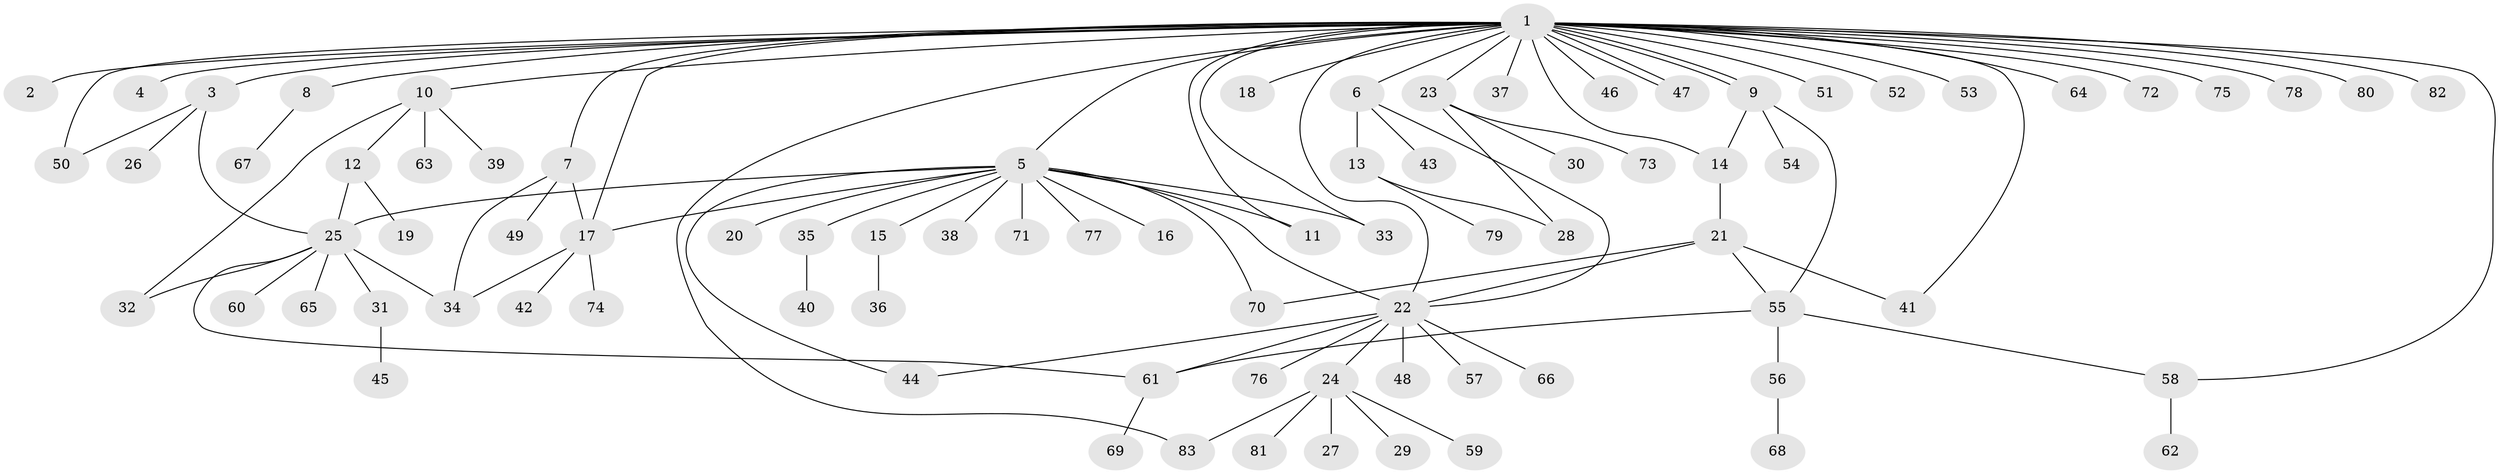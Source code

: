 // Generated by graph-tools (version 1.1) at 2025/49/03/09/25 03:49:51]
// undirected, 83 vertices, 107 edges
graph export_dot {
graph [start="1"]
  node [color=gray90,style=filled];
  1;
  2;
  3;
  4;
  5;
  6;
  7;
  8;
  9;
  10;
  11;
  12;
  13;
  14;
  15;
  16;
  17;
  18;
  19;
  20;
  21;
  22;
  23;
  24;
  25;
  26;
  27;
  28;
  29;
  30;
  31;
  32;
  33;
  34;
  35;
  36;
  37;
  38;
  39;
  40;
  41;
  42;
  43;
  44;
  45;
  46;
  47;
  48;
  49;
  50;
  51;
  52;
  53;
  54;
  55;
  56;
  57;
  58;
  59;
  60;
  61;
  62;
  63;
  64;
  65;
  66;
  67;
  68;
  69;
  70;
  71;
  72;
  73;
  74;
  75;
  76;
  77;
  78;
  79;
  80;
  81;
  82;
  83;
  1 -- 2;
  1 -- 3;
  1 -- 4;
  1 -- 5;
  1 -- 6;
  1 -- 7;
  1 -- 8;
  1 -- 9;
  1 -- 9;
  1 -- 10;
  1 -- 11;
  1 -- 14;
  1 -- 17;
  1 -- 18;
  1 -- 22;
  1 -- 23;
  1 -- 33;
  1 -- 37;
  1 -- 41;
  1 -- 46;
  1 -- 47;
  1 -- 47;
  1 -- 50;
  1 -- 51;
  1 -- 52;
  1 -- 53;
  1 -- 58;
  1 -- 64;
  1 -- 72;
  1 -- 75;
  1 -- 78;
  1 -- 80;
  1 -- 82;
  1 -- 83;
  3 -- 25;
  3 -- 26;
  3 -- 50;
  5 -- 11;
  5 -- 15;
  5 -- 16;
  5 -- 17;
  5 -- 20;
  5 -- 22;
  5 -- 25;
  5 -- 33;
  5 -- 35;
  5 -- 38;
  5 -- 44;
  5 -- 70;
  5 -- 71;
  5 -- 77;
  6 -- 13;
  6 -- 22;
  6 -- 43;
  7 -- 17;
  7 -- 34;
  7 -- 49;
  8 -- 67;
  9 -- 14;
  9 -- 54;
  9 -- 55;
  10 -- 12;
  10 -- 32;
  10 -- 39;
  10 -- 63;
  12 -- 19;
  12 -- 25;
  13 -- 28;
  13 -- 79;
  14 -- 21;
  15 -- 36;
  17 -- 34;
  17 -- 42;
  17 -- 74;
  21 -- 22;
  21 -- 41;
  21 -- 55;
  21 -- 70;
  22 -- 24;
  22 -- 44;
  22 -- 48;
  22 -- 57;
  22 -- 61;
  22 -- 66;
  22 -- 76;
  23 -- 28;
  23 -- 30;
  23 -- 73;
  24 -- 27;
  24 -- 29;
  24 -- 59;
  24 -- 81;
  24 -- 83;
  25 -- 31;
  25 -- 32;
  25 -- 34;
  25 -- 60;
  25 -- 61;
  25 -- 65;
  31 -- 45;
  35 -- 40;
  55 -- 56;
  55 -- 58;
  55 -- 61;
  56 -- 68;
  58 -- 62;
  61 -- 69;
}
